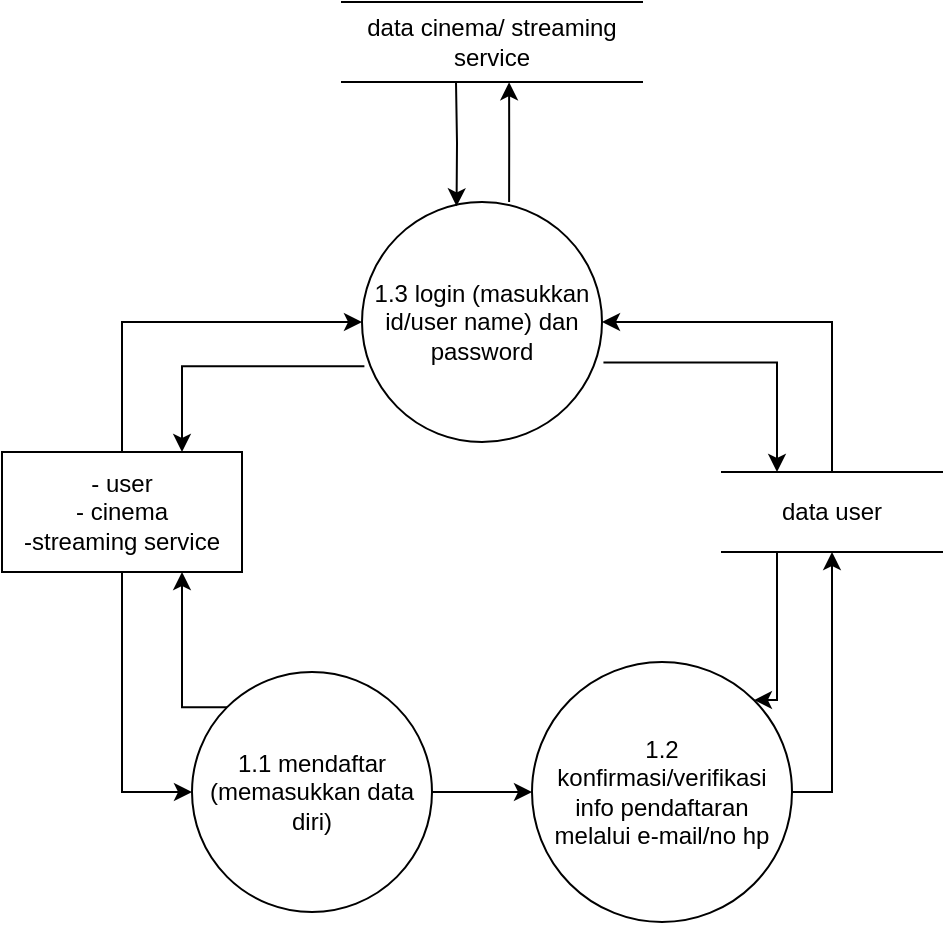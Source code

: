 <mxfile version="14.6.11" type="device"><diagram id="5sOHvGI4FE3w_f-vVs-P" name="Page-1"><mxGraphModel dx="1504" dy="692" grid="1" gridSize="10" guides="1" tooltips="1" connect="1" arrows="1" fold="1" page="1" pageScale="1" pageWidth="4681" pageHeight="3300" math="0" shadow="0"><root><mxCell id="0"/><mxCell id="1" parent="0"/><mxCell id="3Hck0-Pq1fImr91PJWM4-37" style="edgeStyle=orthogonalEdgeStyle;rounded=0;orthogonalLoop=1;jettySize=auto;html=1;exitX=0.5;exitY=1;exitDx=0;exitDy=0;entryX=0;entryY=0.5;entryDx=0;entryDy=0;" edge="1" parent="1" source="3Hck0-Pq1fImr91PJWM4-2" target="3Hck0-Pq1fImr91PJWM4-5"><mxGeometry relative="1" as="geometry"/></mxCell><mxCell id="3Hck0-Pq1fImr91PJWM4-40" style="edgeStyle=orthogonalEdgeStyle;rounded=0;orthogonalLoop=1;jettySize=auto;html=1;entryX=0;entryY=0.5;entryDx=0;entryDy=0;" edge="1" parent="1" source="3Hck0-Pq1fImr91PJWM4-2" target="3Hck0-Pq1fImr91PJWM4-9"><mxGeometry relative="1" as="geometry"><Array as="points"><mxPoint x="1300" y="320"/></Array></mxGeometry></mxCell><mxCell id="3Hck0-Pq1fImr91PJWM4-2" value="&lt;div&gt;- user&lt;/div&gt;&lt;div&gt;- cinema&lt;/div&gt;&lt;div&gt;-streaming service&lt;br&gt;&lt;/div&gt;" style="rounded=0;whiteSpace=wrap;html=1;" vertex="1" parent="1"><mxGeometry x="1240" y="385" width="120" height="60" as="geometry"/></mxCell><mxCell id="3Hck0-Pq1fImr91PJWM4-25" style="edgeStyle=orthogonalEdgeStyle;rounded=0;orthogonalLoop=1;jettySize=auto;html=1;exitX=1;exitY=0.5;exitDx=0;exitDy=0;" edge="1" parent="1" source="3Hck0-Pq1fImr91PJWM4-5" target="3Hck0-Pq1fImr91PJWM4-12"><mxGeometry relative="1" as="geometry"/></mxCell><mxCell id="3Hck0-Pq1fImr91PJWM4-45" style="edgeStyle=orthogonalEdgeStyle;rounded=0;orthogonalLoop=1;jettySize=auto;html=1;exitX=0;exitY=0;exitDx=0;exitDy=0;entryX=0.75;entryY=1;entryDx=0;entryDy=0;" edge="1" parent="1" source="3Hck0-Pq1fImr91PJWM4-5" target="3Hck0-Pq1fImr91PJWM4-2"><mxGeometry relative="1" as="geometry"><Array as="points"><mxPoint x="1330" y="513"/></Array></mxGeometry></mxCell><mxCell id="3Hck0-Pq1fImr91PJWM4-5" value="1.1 mendaftar (memasukkan data diri)" style="ellipse;whiteSpace=wrap;html=1;aspect=fixed;" vertex="1" parent="1"><mxGeometry x="1335" y="495" width="120" height="120" as="geometry"/></mxCell><mxCell id="3Hck0-Pq1fImr91PJWM4-36" style="edgeStyle=orthogonalEdgeStyle;rounded=0;orthogonalLoop=1;jettySize=auto;html=1;exitX=0.613;exitY=0;exitDx=0;exitDy=0;entryX=0.557;entryY=1.003;entryDx=0;entryDy=0;entryPerimeter=0;exitPerimeter=0;" edge="1" parent="1" source="3Hck0-Pq1fImr91PJWM4-9" target="3Hck0-Pq1fImr91PJWM4-21"><mxGeometry relative="1" as="geometry"/></mxCell><mxCell id="3Hck0-Pq1fImr91PJWM4-42" style="edgeStyle=orthogonalEdgeStyle;rounded=0;orthogonalLoop=1;jettySize=auto;html=1;exitX=0.01;exitY=0.684;exitDx=0;exitDy=0;entryX=0.75;entryY=0;entryDx=0;entryDy=0;exitPerimeter=0;" edge="1" parent="1" source="3Hck0-Pq1fImr91PJWM4-9" target="3Hck0-Pq1fImr91PJWM4-2"><mxGeometry relative="1" as="geometry"/></mxCell><mxCell id="3Hck0-Pq1fImr91PJWM4-44" style="edgeStyle=orthogonalEdgeStyle;rounded=0;orthogonalLoop=1;jettySize=auto;html=1;exitX=1.006;exitY=0.669;exitDx=0;exitDy=0;entryX=0.25;entryY=0;entryDx=0;entryDy=0;exitPerimeter=0;" edge="1" parent="1" source="3Hck0-Pq1fImr91PJWM4-9" target="3Hck0-Pq1fImr91PJWM4-26"><mxGeometry relative="1" as="geometry"><Array as="points"><mxPoint x="1628" y="340"/></Array></mxGeometry></mxCell><mxCell id="3Hck0-Pq1fImr91PJWM4-9" value="1.3 login (masukkan id/user name) dan password" style="ellipse;whiteSpace=wrap;html=1;aspect=fixed;" vertex="1" parent="1"><mxGeometry x="1420" y="260" width="120" height="120" as="geometry"/></mxCell><mxCell id="3Hck0-Pq1fImr91PJWM4-38" style="edgeStyle=orthogonalEdgeStyle;rounded=0;orthogonalLoop=1;jettySize=auto;html=1;exitX=1;exitY=0.5;exitDx=0;exitDy=0;entryX=0.5;entryY=1;entryDx=0;entryDy=0;" edge="1" parent="1" source="3Hck0-Pq1fImr91PJWM4-12" target="3Hck0-Pq1fImr91PJWM4-26"><mxGeometry relative="1" as="geometry"/></mxCell><mxCell id="3Hck0-Pq1fImr91PJWM4-12" value="1.2 &lt;br&gt;&lt;div&gt;konfirmasi/verifikasi&lt;/div&gt;&lt;div&gt;info pendaftaran&lt;/div&gt;&lt;div&gt;melalui e-mail/no hp&lt;br&gt;&lt;/div&gt;" style="ellipse;whiteSpace=wrap;html=1;aspect=fixed;" vertex="1" parent="1"><mxGeometry x="1505" y="490" width="130" height="130" as="geometry"/></mxCell><mxCell id="3Hck0-Pq1fImr91PJWM4-35" style="edgeStyle=orthogonalEdgeStyle;rounded=0;orthogonalLoop=1;jettySize=auto;html=1;entryX=0.394;entryY=0.018;entryDx=0;entryDy=0;entryPerimeter=0;" edge="1" parent="1" target="3Hck0-Pq1fImr91PJWM4-9"><mxGeometry relative="1" as="geometry"><mxPoint x="1467" y="200" as="sourcePoint"/></mxGeometry></mxCell><mxCell id="3Hck0-Pq1fImr91PJWM4-21" value="&lt;div&gt;&lt;span&gt;data cinema/ streaming service&lt;/span&gt;&lt;br&gt;&lt;/div&gt;" style="shape=partialRectangle;whiteSpace=wrap;html=1;left=0;right=0;fillColor=none;" vertex="1" parent="1"><mxGeometry x="1410" y="160" width="150" height="40" as="geometry"/></mxCell><mxCell id="3Hck0-Pq1fImr91PJWM4-39" style="edgeStyle=orthogonalEdgeStyle;rounded=0;orthogonalLoop=1;jettySize=auto;html=1;entryX=1;entryY=0.5;entryDx=0;entryDy=0;" edge="1" parent="1" source="3Hck0-Pq1fImr91PJWM4-26" target="3Hck0-Pq1fImr91PJWM4-9"><mxGeometry relative="1" as="geometry"><Array as="points"><mxPoint x="1655" y="320"/></Array></mxGeometry></mxCell><mxCell id="3Hck0-Pq1fImr91PJWM4-47" style="edgeStyle=orthogonalEdgeStyle;rounded=0;orthogonalLoop=1;jettySize=auto;html=1;exitX=0.25;exitY=1;exitDx=0;exitDy=0;entryX=1;entryY=0;entryDx=0;entryDy=0;" edge="1" parent="1" source="3Hck0-Pq1fImr91PJWM4-26" target="3Hck0-Pq1fImr91PJWM4-12"><mxGeometry relative="1" as="geometry"><Array as="points"><mxPoint x="1628" y="509"/></Array></mxGeometry></mxCell><mxCell id="3Hck0-Pq1fImr91PJWM4-26" value="&lt;div&gt;&lt;span&gt;data user&lt;/span&gt;&lt;br&gt;&lt;/div&gt;" style="shape=partialRectangle;whiteSpace=wrap;html=1;left=0;right=0;fillColor=none;" vertex="1" parent="1"><mxGeometry x="1600" y="395" width="110" height="40" as="geometry"/></mxCell></root></mxGraphModel></diagram></mxfile>